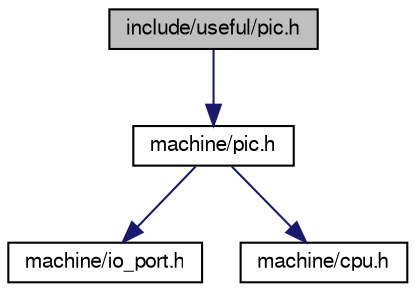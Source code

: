 digraph "include/useful/pic.h"
{
  bgcolor="transparent";
  edge [fontname="FreeSans",fontsize="10",labelfontname="FreeSans",labelfontsize="10"];
  node [fontname="FreeSans",fontsize="10",shape=record];
  Node1 [label="include/useful/pic.h",height=0.2,width=0.4,color="black", fillcolor="grey75", style="filled" fontcolor="black"];
  Node1 -> Node2 [color="midnightblue",fontsize="10",style="solid",fontname="FreeSans"];
  Node2 [label="machine/pic.h",height=0.2,width=0.4,color="black",URL="$machine_2pic_8h.html"];
  Node2 -> Node3 [color="midnightblue",fontsize="10",style="solid",fontname="FreeSans"];
  Node3 [label="machine/io_port.h",height=0.2,width=0.4,color="black",URL="$io__port_8h.html"];
  Node2 -> Node4 [color="midnightblue",fontsize="10",style="solid",fontname="FreeSans"];
  Node4 [label="machine/cpu.h",height=0.2,width=0.4,color="black",URL="$machine_2cpu_8h.html"];
}
